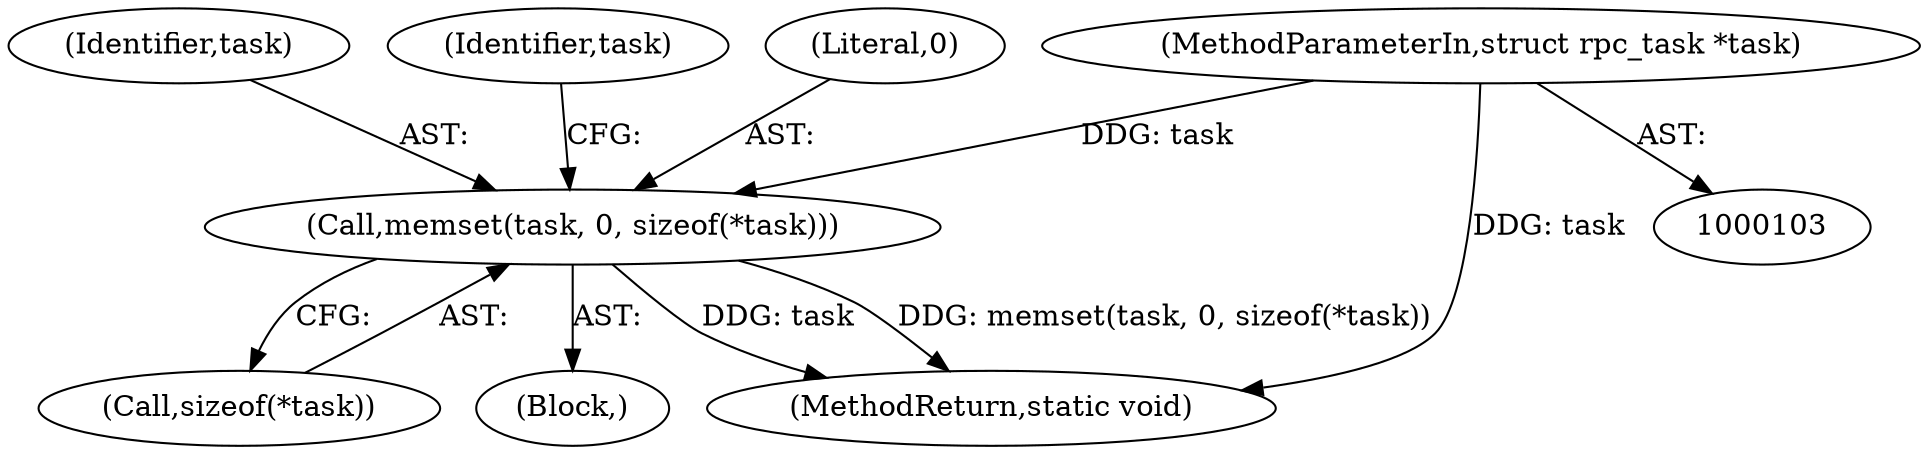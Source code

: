 digraph "0_linux_0b760113a3a155269a3fba93a409c640031dd68f_1@API" {
"1000107" [label="(Call,memset(task, 0, sizeof(*task)))"];
"1000104" [label="(MethodParameterIn,struct rpc_task *task)"];
"1000108" [label="(Identifier,task)"];
"1000110" [label="(Call,sizeof(*task))"];
"1000106" [label="(Block,)"];
"1000116" [label="(Identifier,task)"];
"1000104" [label="(MethodParameterIn,struct rpc_task *task)"];
"1000107" [label="(Call,memset(task, 0, sizeof(*task)))"];
"1000205" [label="(MethodReturn,static void)"];
"1000109" [label="(Literal,0)"];
"1000107" -> "1000106"  [label="AST: "];
"1000107" -> "1000110"  [label="CFG: "];
"1000108" -> "1000107"  [label="AST: "];
"1000109" -> "1000107"  [label="AST: "];
"1000110" -> "1000107"  [label="AST: "];
"1000116" -> "1000107"  [label="CFG: "];
"1000107" -> "1000205"  [label="DDG: task"];
"1000107" -> "1000205"  [label="DDG: memset(task, 0, sizeof(*task))"];
"1000104" -> "1000107"  [label="DDG: task"];
"1000104" -> "1000103"  [label="AST: "];
"1000104" -> "1000205"  [label="DDG: task"];
}
